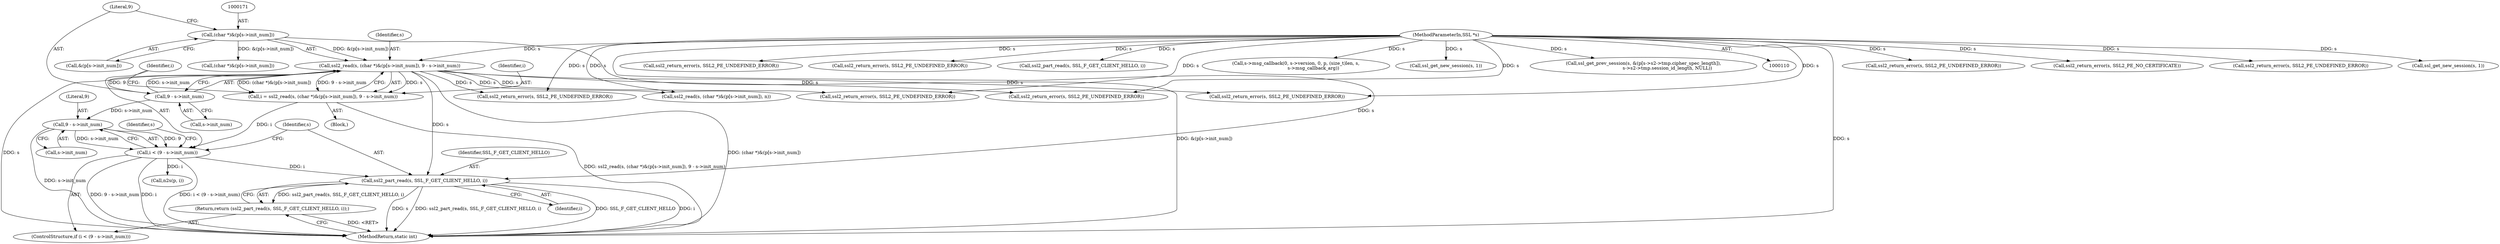 digraph "0_openssl_d81a1600588b726c2bdccda7efad3cc7a87d6245@API" {
"1000192" [label="(Call,ssl2_part_read(s, SSL_F_GET_CLIENT_HELLO, i))"];
"1000168" [label="(Call,ssl2_read(s, (char *)&(p[s->init_num]), 9 - s->init_num))"];
"1000111" [label="(MethodParameterIn,SSL *s)"];
"1000170" [label="(Call,(char *)&(p[s->init_num]))"];
"1000178" [label="(Call,9 - s->init_num)"];
"1000184" [label="(Call,i < (9 - s->init_num))"];
"1000166" [label="(Call,i = ssl2_read(s, (char *)&(p[s->init_num]), 9 - s->init_num))"];
"1000186" [label="(Call,9 - s->init_num)"];
"1000191" [label="(Return,return (ssl2_part_read(s, SSL_F_GET_CLIENT_HELLO, i));)"];
"1000170" [label="(Call,(char *)&(p[s->init_num]))"];
"1000191" [label="(Return,return (ssl2_part_read(s, SSL_F_GET_CLIENT_HELLO, i));)"];
"1000555" [label="(MethodReturn,static int)"];
"1000165" [label="(Block,)"];
"1000229" [label="(Call,n2s(p, i))"];
"1000183" [label="(ControlStructure,if (i < (9 - s->init_num)))"];
"1000195" [label="(Identifier,i)"];
"1000180" [label="(Call,s->init_num)"];
"1000193" [label="(Identifier,s)"];
"1000216" [label="(Call,ssl2_return_error(s, SSL2_PE_UNDEFINED_ERROR))"];
"1000194" [label="(Identifier,SSL_F_GET_CLIENT_HELLO)"];
"1000446" [label="(Call,ssl2_return_error(s, SSL2_PE_UNDEFINED_ERROR))"];
"1000534" [label="(Call,ssl2_return_error(s, SSL2_PE_NO_CERTIFICATE))"];
"1000519" [label="(Call,ssl2_return_error(s, SSL2_PE_UNDEFINED_ERROR))"];
"1000198" [label="(Identifier,s)"];
"1000468" [label="(Call,ssl_get_new_session(s, 1))"];
"1000304" [label="(Call,ssl2_return_error(s, SSL2_PE_UNDEFINED_ERROR))"];
"1000472" [label="(Call,ssl2_return_error(s, SSL2_PE_UNDEFINED_ERROR))"];
"1000179" [label="(Literal,9)"];
"1000549" [label="(Call,ssl2_return_error(s, SSL2_PE_UNDEFINED_ERROR))"];
"1000399" [label="(Call,ssl2_part_read(s, SSL_F_GET_CLIENT_HELLO, i))"];
"1000383" [label="(Call,ssl2_read(s, (char *)&(p[s->init_num]), n))"];
"1000363" [label="(Call,ssl2_return_error(s, SSL2_PE_UNDEFINED_ERROR))"];
"1000167" [label="(Identifier,i)"];
"1000188" [label="(Call,s->init_num)"];
"1000187" [label="(Literal,9)"];
"1000192" [label="(Call,ssl2_part_read(s, SSL_F_GET_CLIENT_HELLO, i))"];
"1000184" [label="(Call,i < (9 - s->init_num))"];
"1000178" [label="(Call,9 - s->init_num)"];
"1000185" [label="(Identifier,i)"];
"1000408" [label="(Call,s->msg_callback(0, s->version, 0, p, (size_t)len, s,\n                        s->msg_callback_arg))"];
"1000545" [label="(Call,ssl_get_new_session(s, 1))"];
"1000169" [label="(Identifier,s)"];
"1000276" [label="(Call,ssl2_return_error(s, SSL2_PE_UNDEFINED_ERROR))"];
"1000482" [label="(Call,ssl_get_prev_session(s, &(p[s->s2->tmp.cipher_spec_length]),\n                                 s->s2->tmp.session_id_length, NULL))"];
"1000385" [label="(Call,(char *)&(p[s->init_num]))"];
"1000186" [label="(Call,9 - s->init_num)"];
"1000168" [label="(Call,ssl2_read(s, (char *)&(p[s->init_num]), 9 - s->init_num))"];
"1000111" [label="(MethodParameterIn,SSL *s)"];
"1000166" [label="(Call,i = ssl2_read(s, (char *)&(p[s->init_num]), 9 - s->init_num))"];
"1000172" [label="(Call,&(p[s->init_num]))"];
"1000192" -> "1000191"  [label="AST: "];
"1000192" -> "1000195"  [label="CFG: "];
"1000193" -> "1000192"  [label="AST: "];
"1000194" -> "1000192"  [label="AST: "];
"1000195" -> "1000192"  [label="AST: "];
"1000191" -> "1000192"  [label="CFG: "];
"1000192" -> "1000555"  [label="DDG: SSL_F_GET_CLIENT_HELLO"];
"1000192" -> "1000555"  [label="DDG: i"];
"1000192" -> "1000555"  [label="DDG: s"];
"1000192" -> "1000555"  [label="DDG: ssl2_part_read(s, SSL_F_GET_CLIENT_HELLO, i)"];
"1000192" -> "1000191"  [label="DDG: ssl2_part_read(s, SSL_F_GET_CLIENT_HELLO, i)"];
"1000168" -> "1000192"  [label="DDG: s"];
"1000111" -> "1000192"  [label="DDG: s"];
"1000184" -> "1000192"  [label="DDG: i"];
"1000168" -> "1000166"  [label="AST: "];
"1000168" -> "1000178"  [label="CFG: "];
"1000169" -> "1000168"  [label="AST: "];
"1000170" -> "1000168"  [label="AST: "];
"1000178" -> "1000168"  [label="AST: "];
"1000166" -> "1000168"  [label="CFG: "];
"1000168" -> "1000555"  [label="DDG: s"];
"1000168" -> "1000555"  [label="DDG: (char *)&(p[s->init_num])"];
"1000168" -> "1000166"  [label="DDG: s"];
"1000168" -> "1000166"  [label="DDG: (char *)&(p[s->init_num])"];
"1000168" -> "1000166"  [label="DDG: 9 - s->init_num"];
"1000111" -> "1000168"  [label="DDG: s"];
"1000170" -> "1000168"  [label="DDG: &(p[s->init_num])"];
"1000178" -> "1000168"  [label="DDG: 9"];
"1000178" -> "1000168"  [label="DDG: s->init_num"];
"1000168" -> "1000216"  [label="DDG: s"];
"1000168" -> "1000276"  [label="DDG: s"];
"1000168" -> "1000304"  [label="DDG: s"];
"1000168" -> "1000363"  [label="DDG: s"];
"1000168" -> "1000383"  [label="DDG: s"];
"1000111" -> "1000110"  [label="AST: "];
"1000111" -> "1000555"  [label="DDG: s"];
"1000111" -> "1000216"  [label="DDG: s"];
"1000111" -> "1000276"  [label="DDG: s"];
"1000111" -> "1000304"  [label="DDG: s"];
"1000111" -> "1000363"  [label="DDG: s"];
"1000111" -> "1000383"  [label="DDG: s"];
"1000111" -> "1000399"  [label="DDG: s"];
"1000111" -> "1000408"  [label="DDG: s"];
"1000111" -> "1000446"  [label="DDG: s"];
"1000111" -> "1000468"  [label="DDG: s"];
"1000111" -> "1000472"  [label="DDG: s"];
"1000111" -> "1000482"  [label="DDG: s"];
"1000111" -> "1000519"  [label="DDG: s"];
"1000111" -> "1000534"  [label="DDG: s"];
"1000111" -> "1000545"  [label="DDG: s"];
"1000111" -> "1000549"  [label="DDG: s"];
"1000170" -> "1000172"  [label="CFG: "];
"1000171" -> "1000170"  [label="AST: "];
"1000172" -> "1000170"  [label="AST: "];
"1000179" -> "1000170"  [label="CFG: "];
"1000170" -> "1000555"  [label="DDG: &(p[s->init_num])"];
"1000170" -> "1000385"  [label="DDG: &(p[s->init_num])"];
"1000178" -> "1000180"  [label="CFG: "];
"1000179" -> "1000178"  [label="AST: "];
"1000180" -> "1000178"  [label="AST: "];
"1000178" -> "1000186"  [label="DDG: s->init_num"];
"1000184" -> "1000183"  [label="AST: "];
"1000184" -> "1000186"  [label="CFG: "];
"1000185" -> "1000184"  [label="AST: "];
"1000186" -> "1000184"  [label="AST: "];
"1000193" -> "1000184"  [label="CFG: "];
"1000198" -> "1000184"  [label="CFG: "];
"1000184" -> "1000555"  [label="DDG: 9 - s->init_num"];
"1000184" -> "1000555"  [label="DDG: i"];
"1000184" -> "1000555"  [label="DDG: i < (9 - s->init_num)"];
"1000166" -> "1000184"  [label="DDG: i"];
"1000186" -> "1000184"  [label="DDG: 9"];
"1000186" -> "1000184"  [label="DDG: s->init_num"];
"1000184" -> "1000229"  [label="DDG: i"];
"1000166" -> "1000165"  [label="AST: "];
"1000167" -> "1000166"  [label="AST: "];
"1000185" -> "1000166"  [label="CFG: "];
"1000166" -> "1000555"  [label="DDG: ssl2_read(s, (char *)&(p[s->init_num]), 9 - s->init_num)"];
"1000186" -> "1000188"  [label="CFG: "];
"1000187" -> "1000186"  [label="AST: "];
"1000188" -> "1000186"  [label="AST: "];
"1000186" -> "1000555"  [label="DDG: s->init_num"];
"1000191" -> "1000183"  [label="AST: "];
"1000555" -> "1000191"  [label="CFG: "];
"1000191" -> "1000555"  [label="DDG: <RET>"];
}
